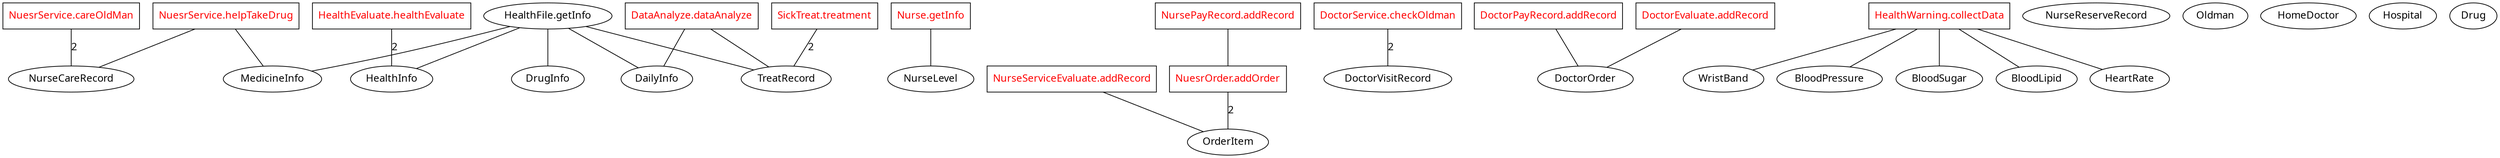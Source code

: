 graph demo {
	fontname="Microsoft YaHei";
	edge [fontname="Microsoft YaHei", len=3];
	node [fontname="Microsoft YaHei"];

	// edges from method to class
	a -- b;
	a -- c;

	d -- c [weight=2, label="2"];

	e -- f;

	g -- h [weight=2, label="2"];

	i -- h;

	j -- g;

	n -- o [weight=2, label="2"];

	q -- p;

	r -- p;

	s -- d1;

	s -- d2;

	s -- d3;

	s -- d4;

	s -- d5;

	u -- v [label="2", weight=2];

	w -- x [label="2", weight=2];

	y -- x;

	y -- z;

	healthFile -- drugInfo;
	healthFile -- x;
	healthFile -- z;
	healthFile -- v;
	healthFile -- b;

    // nodes
    // nurse
	a [label="NuesrService.helpTakeDrug", fontcolor="red", shape=box];
	b [label="MedicineInfo"];
	c [label="NurseCareRecord"];
	d [label="NuesrService.careOldMan", fontcolor="red", shape=box];
	e [label="Nurse.getInfo", fontcolor="red", shape=box];
	f [label="NurseLevel"];
	g [label="NuesrOrder.addOrder", fontcolor="red", shape=box];
	h [label="OrderItem"];
	i [label="NurseServiceEvaluate.addRecord", fontcolor="red", shape=box];
	j [label="NursePayRecord.addRecord", fontcolor="red", shape=box];
	k [label="NurseReserveRecord"];
	l [label="Oldman"];
	// doctor
	m [label="HomeDoctor"];
	n [label="DoctorService.checkOldman", fontcolor="red", shape=box];
	o [label="DoctorVisitRecord"];
	p [label="DoctorOrder"];
	q [label="DoctorPayRecord.addRecord", fontcolor="red", shape=box];
	r [label="DoctorEvaluate.addRecord", fontcolor="red", shape=box];
	d1 [label="WristBand"];
	d2 [label="BloodPressure"];
	d3 [label="BloodSugar"];
	d4 [label="BloodLipid"];
	d5 [label="HeartRate"];
	s [label="HealthWarning.collectData", fontcolor="red", shape=box];
	// sick treat
	t [label="Hospital"];
	u [label="HealthEvaluate.healthEvaluate", fontcolor="red", shape=box];
	v [label="HealthInfo"];
	w [label="SickTreat.treatment", fontcolor="red", shape=box];
	x [label="TreatRecord"];
	y [label="DataAnalyze.dataAnalyze", fontcolor="red", shape=box];
	z [label="DailyInfo"];
	drug [label="Drug"];
	drugInfo [label="DrugInfo"];
	healthFile [label="HealthFile.getInfo"];

}